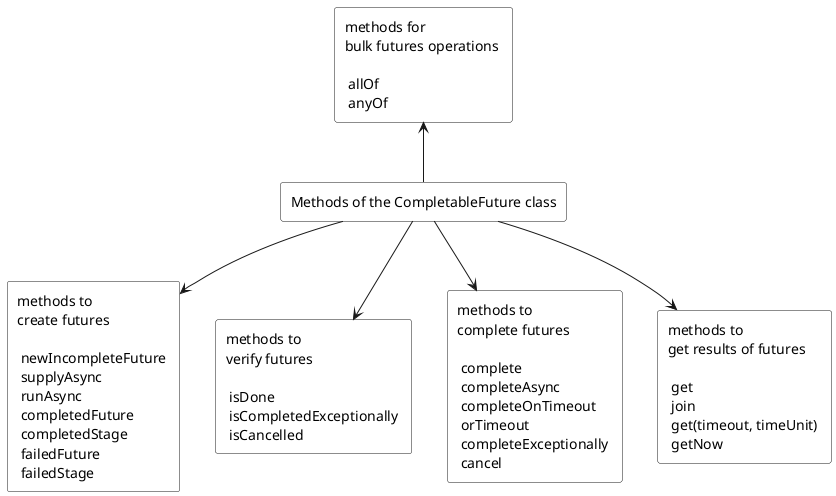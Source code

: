 @startuml

scale 1.0
skinparam monochrome true
skinparam RectangleBackgroundColor white

rectangle "Methods of the CompletableFuture class" as Methods
rectangle "methods to\ncreate futures \n\n newIncompleteFuture \n supplyAsync \n runAsync \n completedFuture \n completedStage \n failedFuture \n failedStage​" as MethodsToCreate
rectangle "methods to\nverify futures \n\n isDone \n isCompletedExceptionally \n isCancelled" as MethodsToCheck

'rectangle "Constructors of the CompletableFuture class" as Constructors
'rectangle "no-arg constructor \n \n CompletableFuture" as Constructor1

rectangle "methods to\ncomplete futures \n\n complete \n completeAsync \n completeOnTimeout \n orTimeout \n completeExceptionally \n cancel" as MethodsToComplete
rectangle "methods to\nget results of futures \n\n get \n join \n get(timeout, timeUnit) \n getNow" as MethodsToGet
rectangle "methods for\nbulk futures operations \n\n allOf \n anyOf" as MethodsForBulkOperation

Methods --> MethodsToCreate
Methods --> MethodsToCheck
'Methods -[hidden]--> Constructors
Methods --> MethodsToComplete
Methods --> MethodsToGet
Methods -up-> MethodsForBulkOperation

'Constructors --> Constructor1

@enduml